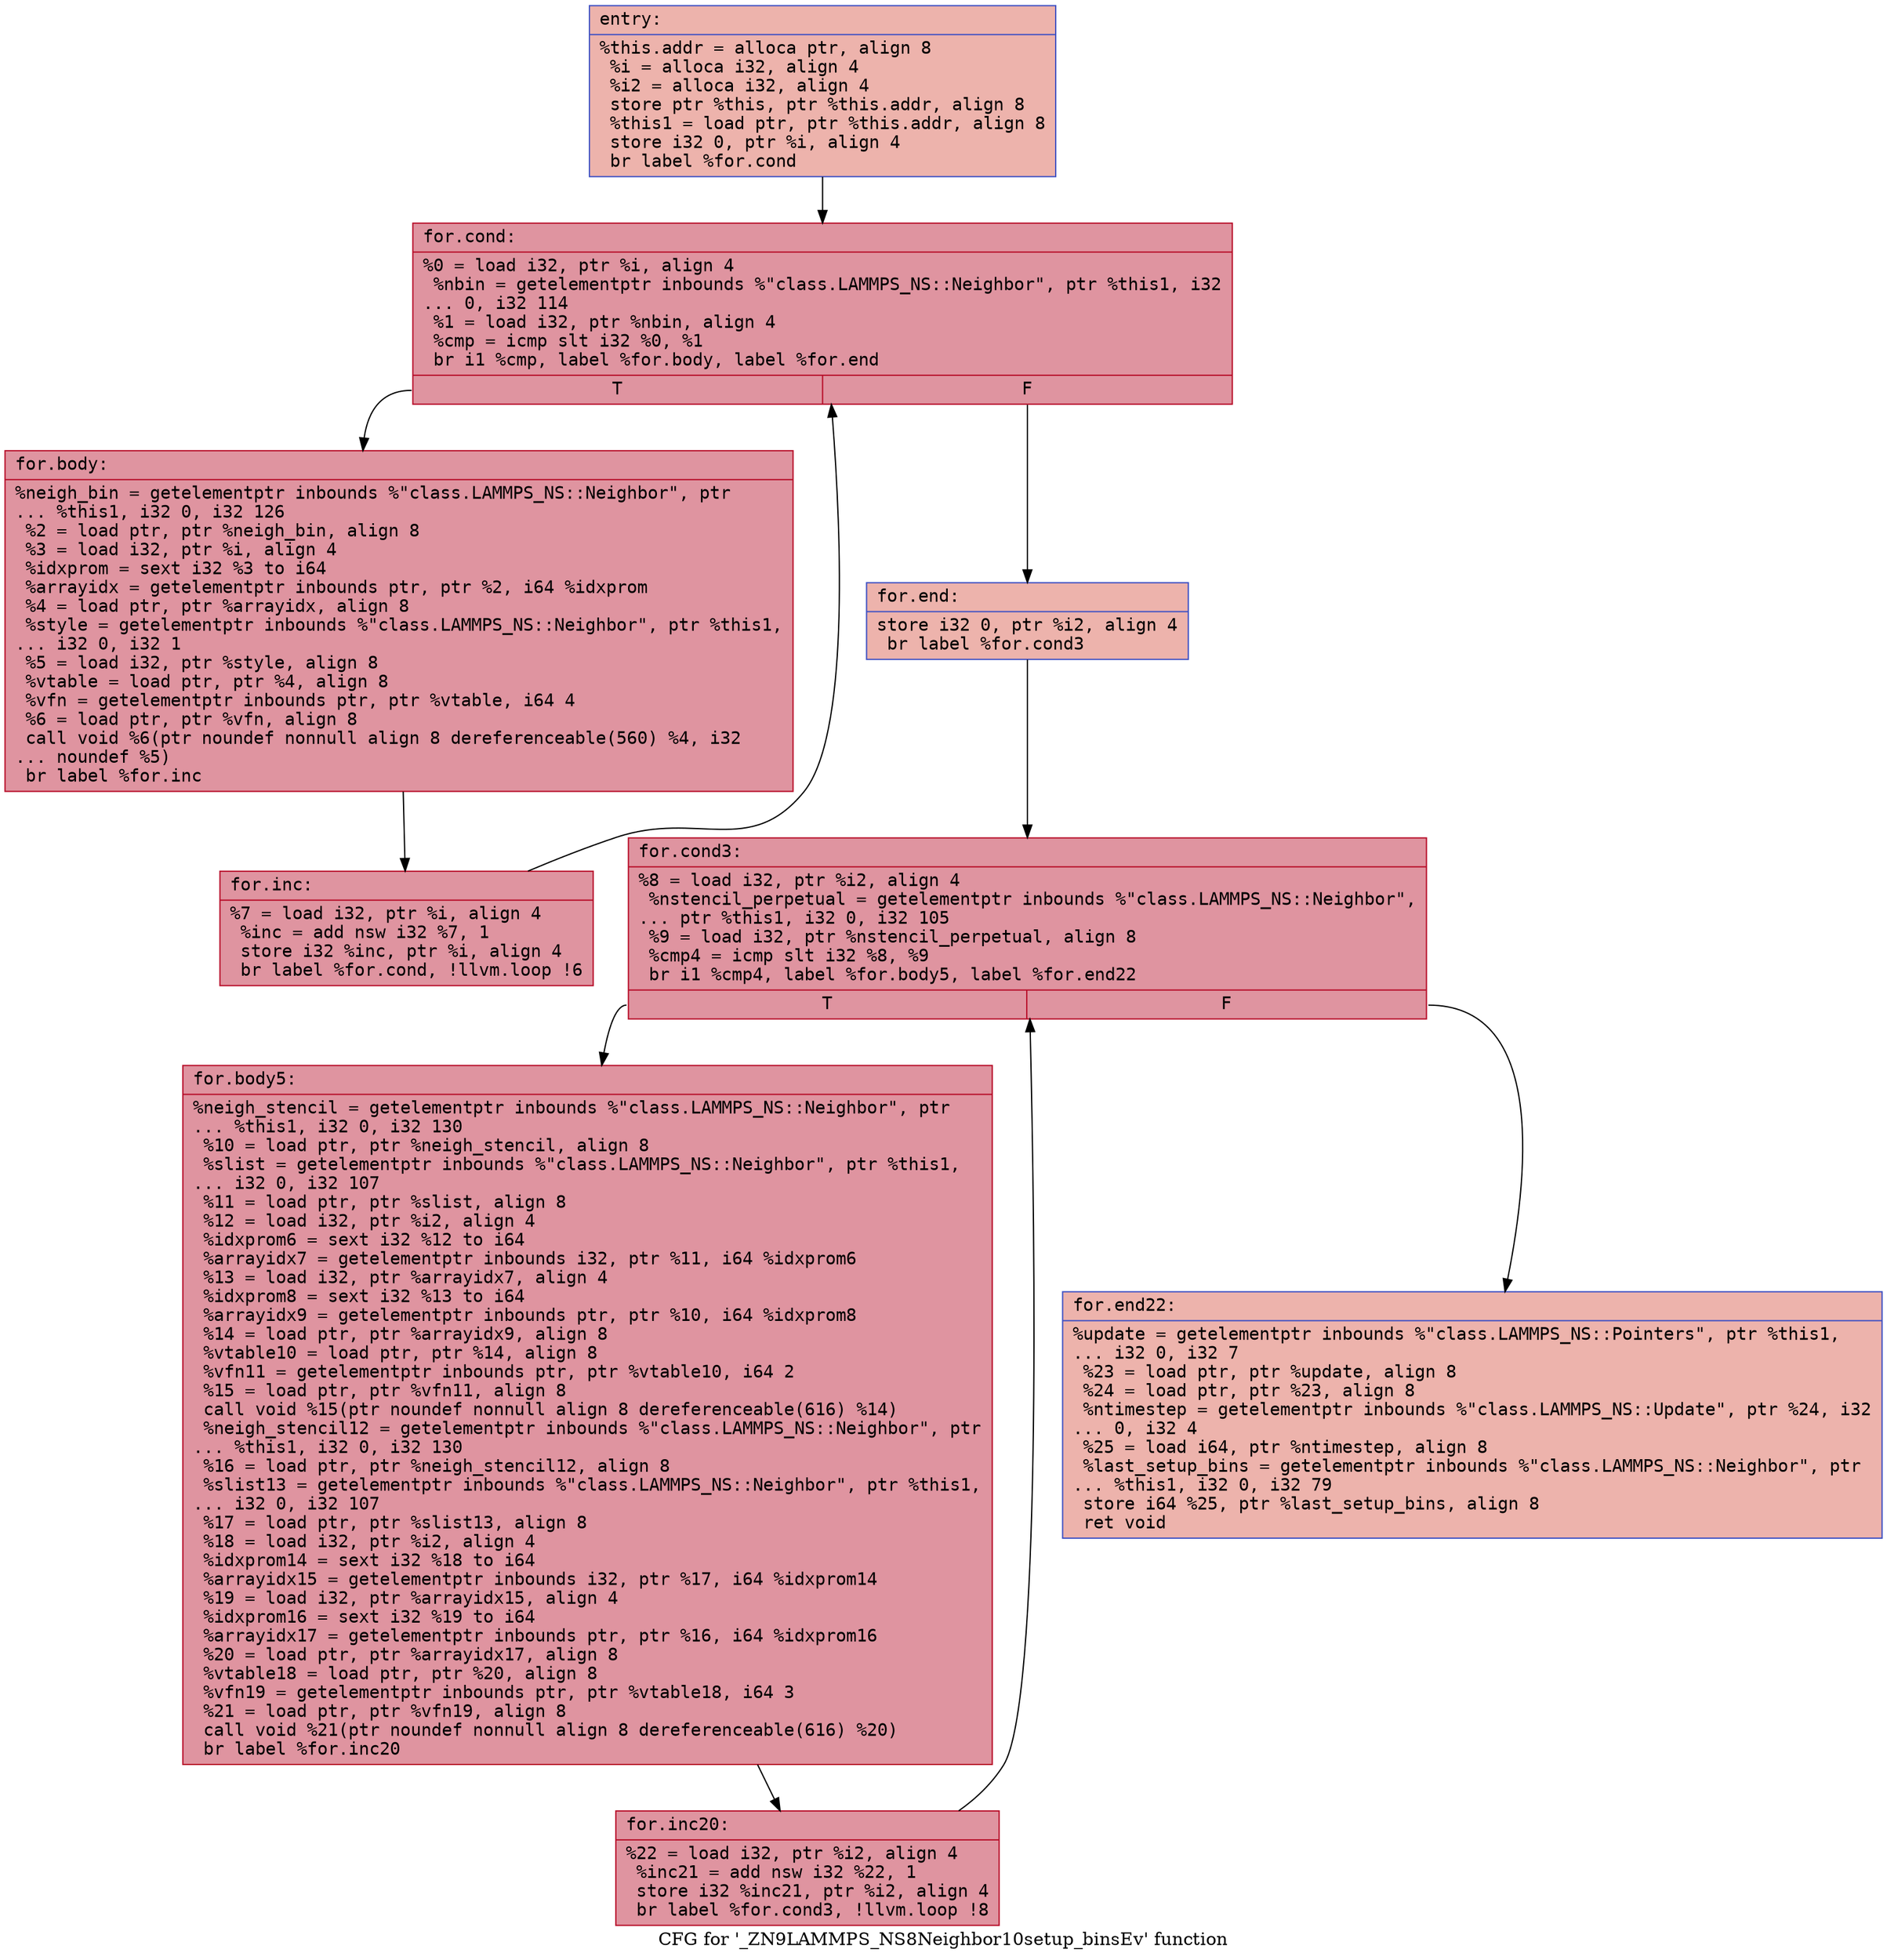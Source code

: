 digraph "CFG for '_ZN9LAMMPS_NS8Neighbor10setup_binsEv' function" {
	label="CFG for '_ZN9LAMMPS_NS8Neighbor10setup_binsEv' function";

	Node0x5563be016d90 [shape=record,color="#3d50c3ff", style=filled, fillcolor="#d6524470" fontname="Courier",label="{entry:\l|  %this.addr = alloca ptr, align 8\l  %i = alloca i32, align 4\l  %i2 = alloca i32, align 4\l  store ptr %this, ptr %this.addr, align 8\l  %this1 = load ptr, ptr %this.addr, align 8\l  store i32 0, ptr %i, align 4\l  br label %for.cond\l}"];
	Node0x5563be016d90 -> Node0x5563be0171c0[tooltip="entry -> for.cond\nProbability 100.00%" ];
	Node0x5563be0171c0 [shape=record,color="#b70d28ff", style=filled, fillcolor="#b70d2870" fontname="Courier",label="{for.cond:\l|  %0 = load i32, ptr %i, align 4\l  %nbin = getelementptr inbounds %\"class.LAMMPS_NS::Neighbor\", ptr %this1, i32\l... 0, i32 114\l  %1 = load i32, ptr %nbin, align 4\l  %cmp = icmp slt i32 %0, %1\l  br i1 %cmp, label %for.body, label %for.end\l|{<s0>T|<s1>F}}"];
	Node0x5563be0171c0:s0 -> Node0x5563be017540[tooltip="for.cond -> for.body\nProbability 96.88%" ];
	Node0x5563be0171c0:s1 -> Node0x5563be0175c0[tooltip="for.cond -> for.end\nProbability 3.12%" ];
	Node0x5563be017540 [shape=record,color="#b70d28ff", style=filled, fillcolor="#b70d2870" fontname="Courier",label="{for.body:\l|  %neigh_bin = getelementptr inbounds %\"class.LAMMPS_NS::Neighbor\", ptr\l... %this1, i32 0, i32 126\l  %2 = load ptr, ptr %neigh_bin, align 8\l  %3 = load i32, ptr %i, align 4\l  %idxprom = sext i32 %3 to i64\l  %arrayidx = getelementptr inbounds ptr, ptr %2, i64 %idxprom\l  %4 = load ptr, ptr %arrayidx, align 8\l  %style = getelementptr inbounds %\"class.LAMMPS_NS::Neighbor\", ptr %this1,\l... i32 0, i32 1\l  %5 = load i32, ptr %style, align 8\l  %vtable = load ptr, ptr %4, align 8\l  %vfn = getelementptr inbounds ptr, ptr %vtable, i64 4\l  %6 = load ptr, ptr %vfn, align 8\l  call void %6(ptr noundef nonnull align 8 dereferenceable(560) %4, i32\l... noundef %5)\l  br label %for.inc\l}"];
	Node0x5563be017540 -> Node0x5563be018070[tooltip="for.body -> for.inc\nProbability 100.00%" ];
	Node0x5563be018070 [shape=record,color="#b70d28ff", style=filled, fillcolor="#b70d2870" fontname="Courier",label="{for.inc:\l|  %7 = load i32, ptr %i, align 4\l  %inc = add nsw i32 %7, 1\l  store i32 %inc, ptr %i, align 4\l  br label %for.cond, !llvm.loop !6\l}"];
	Node0x5563be018070 -> Node0x5563be0171c0[tooltip="for.inc -> for.cond\nProbability 100.00%" ];
	Node0x5563be0175c0 [shape=record,color="#3d50c3ff", style=filled, fillcolor="#d6524470" fontname="Courier",label="{for.end:\l|  store i32 0, ptr %i2, align 4\l  br label %for.cond3\l}"];
	Node0x5563be0175c0 -> Node0x5563be018540[tooltip="for.end -> for.cond3\nProbability 100.00%" ];
	Node0x5563be018540 [shape=record,color="#b70d28ff", style=filled, fillcolor="#b70d2870" fontname="Courier",label="{for.cond3:\l|  %8 = load i32, ptr %i2, align 4\l  %nstencil_perpetual = getelementptr inbounds %\"class.LAMMPS_NS::Neighbor\",\l... ptr %this1, i32 0, i32 105\l  %9 = load i32, ptr %nstencil_perpetual, align 8\l  %cmp4 = icmp slt i32 %8, %9\l  br i1 %cmp4, label %for.body5, label %for.end22\l|{<s0>T|<s1>F}}"];
	Node0x5563be018540:s0 -> Node0x5563be018960[tooltip="for.cond3 -> for.body5\nProbability 96.88%" ];
	Node0x5563be018540:s1 -> Node0x5563be0189b0[tooltip="for.cond3 -> for.end22\nProbability 3.12%" ];
	Node0x5563be018960 [shape=record,color="#b70d28ff", style=filled, fillcolor="#b70d2870" fontname="Courier",label="{for.body5:\l|  %neigh_stencil = getelementptr inbounds %\"class.LAMMPS_NS::Neighbor\", ptr\l... %this1, i32 0, i32 130\l  %10 = load ptr, ptr %neigh_stencil, align 8\l  %slist = getelementptr inbounds %\"class.LAMMPS_NS::Neighbor\", ptr %this1,\l... i32 0, i32 107\l  %11 = load ptr, ptr %slist, align 8\l  %12 = load i32, ptr %i2, align 4\l  %idxprom6 = sext i32 %12 to i64\l  %arrayidx7 = getelementptr inbounds i32, ptr %11, i64 %idxprom6\l  %13 = load i32, ptr %arrayidx7, align 4\l  %idxprom8 = sext i32 %13 to i64\l  %arrayidx9 = getelementptr inbounds ptr, ptr %10, i64 %idxprom8\l  %14 = load ptr, ptr %arrayidx9, align 8\l  %vtable10 = load ptr, ptr %14, align 8\l  %vfn11 = getelementptr inbounds ptr, ptr %vtable10, i64 2\l  %15 = load ptr, ptr %vfn11, align 8\l  call void %15(ptr noundef nonnull align 8 dereferenceable(616) %14)\l  %neigh_stencil12 = getelementptr inbounds %\"class.LAMMPS_NS::Neighbor\", ptr\l... %this1, i32 0, i32 130\l  %16 = load ptr, ptr %neigh_stencil12, align 8\l  %slist13 = getelementptr inbounds %\"class.LAMMPS_NS::Neighbor\", ptr %this1,\l... i32 0, i32 107\l  %17 = load ptr, ptr %slist13, align 8\l  %18 = load i32, ptr %i2, align 4\l  %idxprom14 = sext i32 %18 to i64\l  %arrayidx15 = getelementptr inbounds i32, ptr %17, i64 %idxprom14\l  %19 = load i32, ptr %arrayidx15, align 4\l  %idxprom16 = sext i32 %19 to i64\l  %arrayidx17 = getelementptr inbounds ptr, ptr %16, i64 %idxprom16\l  %20 = load ptr, ptr %arrayidx17, align 8\l  %vtable18 = load ptr, ptr %20, align 8\l  %vfn19 = getelementptr inbounds ptr, ptr %vtable18, i64 3\l  %21 = load ptr, ptr %vfn19, align 8\l  call void %21(ptr noundef nonnull align 8 dereferenceable(616) %20)\l  br label %for.inc20\l}"];
	Node0x5563be018960 -> Node0x5563be01a050[tooltip="for.body5 -> for.inc20\nProbability 100.00%" ];
	Node0x5563be01a050 [shape=record,color="#b70d28ff", style=filled, fillcolor="#b70d2870" fontname="Courier",label="{for.inc20:\l|  %22 = load i32, ptr %i2, align 4\l  %inc21 = add nsw i32 %22, 1\l  store i32 %inc21, ptr %i2, align 4\l  br label %for.cond3, !llvm.loop !8\l}"];
	Node0x5563be01a050 -> Node0x5563be018540[tooltip="for.inc20 -> for.cond3\nProbability 100.00%" ];
	Node0x5563be0189b0 [shape=record,color="#3d50c3ff", style=filled, fillcolor="#d6524470" fontname="Courier",label="{for.end22:\l|  %update = getelementptr inbounds %\"class.LAMMPS_NS::Pointers\", ptr %this1,\l... i32 0, i32 7\l  %23 = load ptr, ptr %update, align 8\l  %24 = load ptr, ptr %23, align 8\l  %ntimestep = getelementptr inbounds %\"class.LAMMPS_NS::Update\", ptr %24, i32\l... 0, i32 4\l  %25 = load i64, ptr %ntimestep, align 8\l  %last_setup_bins = getelementptr inbounds %\"class.LAMMPS_NS::Neighbor\", ptr\l... %this1, i32 0, i32 79\l  store i64 %25, ptr %last_setup_bins, align 8\l  ret void\l}"];
}
